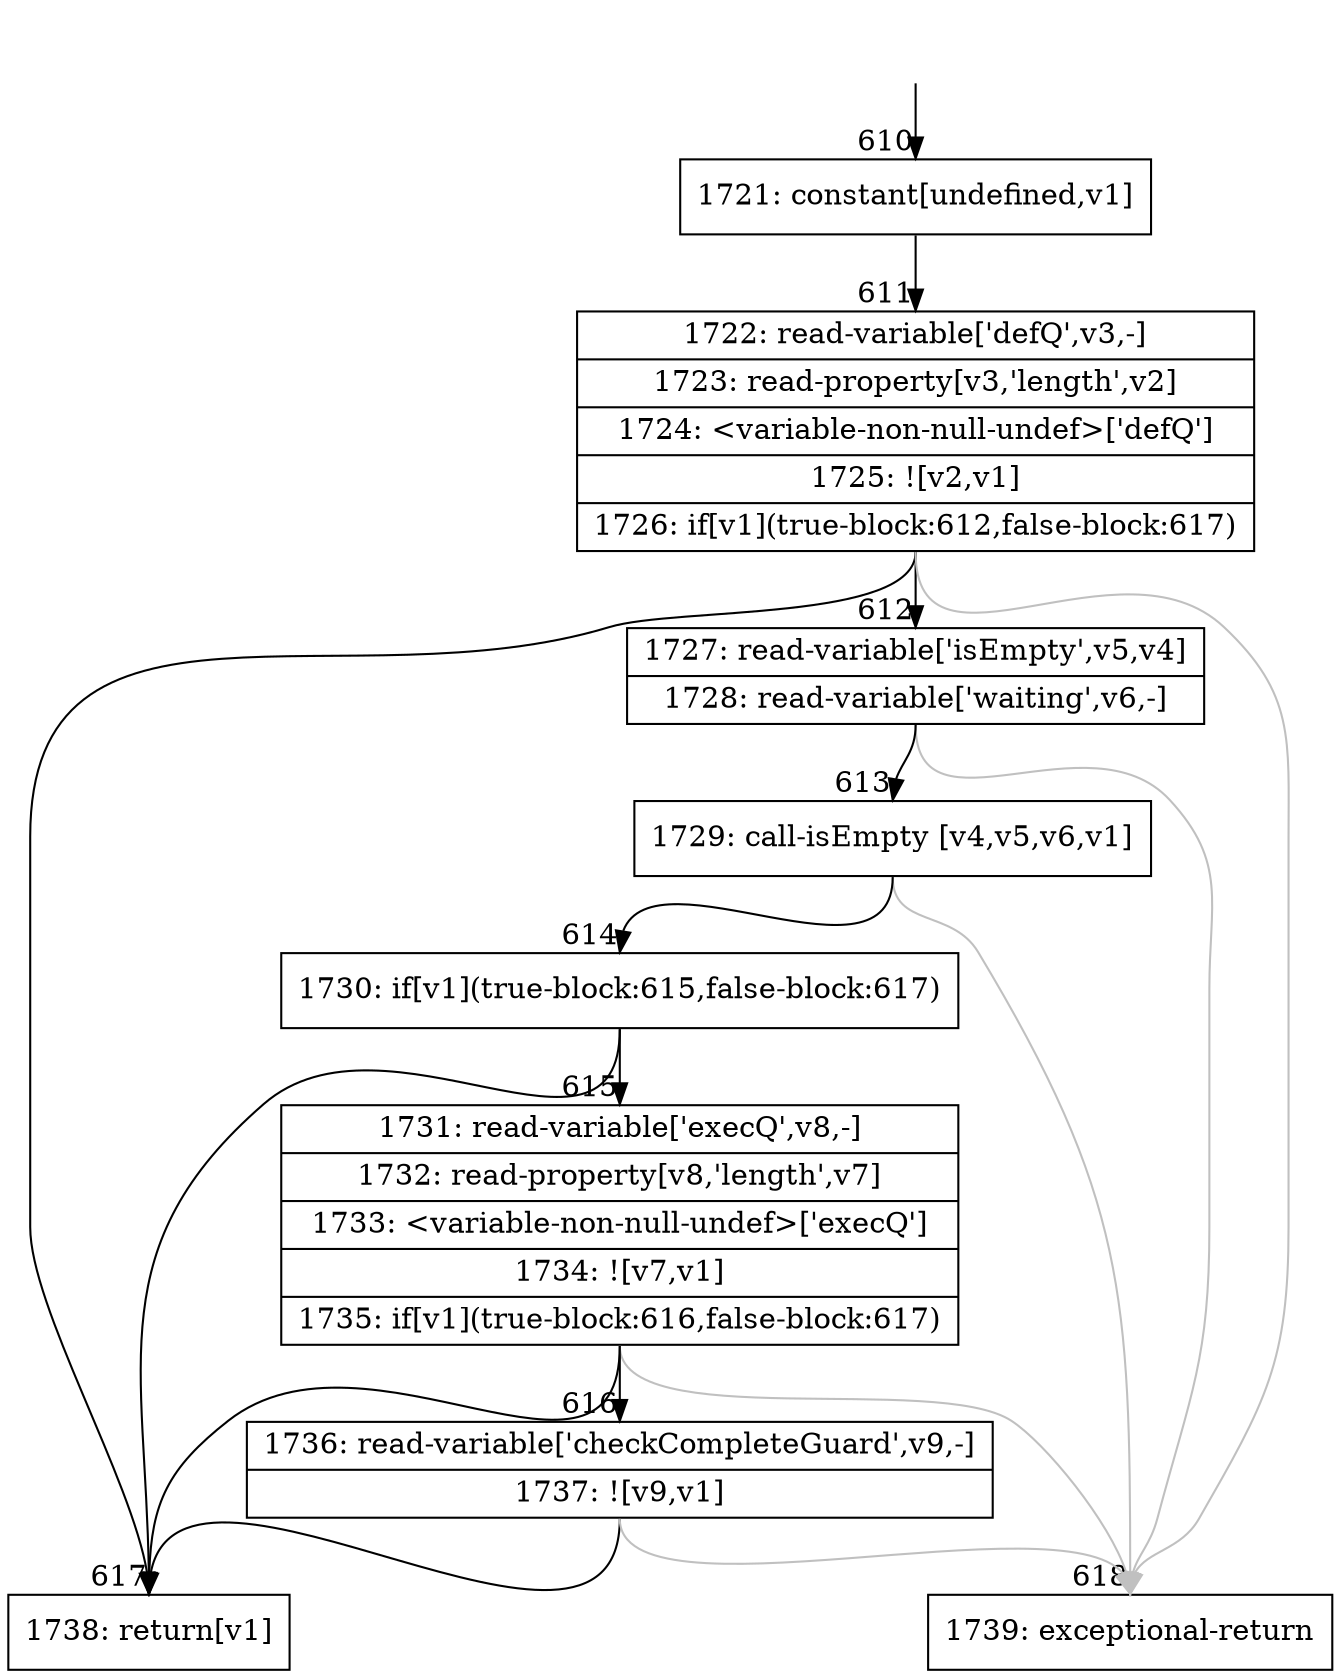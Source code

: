 digraph {
rankdir="TD"
BB_entry52[shape=none,label=""];
BB_entry52 -> BB610 [tailport=s, headport=n, headlabel="    610"]
BB610 [shape=record label="{1721: constant[undefined,v1]}" ] 
BB610 -> BB611 [tailport=s, headport=n, headlabel="      611"]
BB611 [shape=record label="{1722: read-variable['defQ',v3,-]|1723: read-property[v3,'length',v2]|1724: \<variable-non-null-undef\>['defQ']|1725: ![v2,v1]|1726: if[v1](true-block:612,false-block:617)}" ] 
BB611 -> BB617 [tailport=s, headport=n, headlabel="      617"]
BB611 -> BB612 [tailport=s, headport=n, headlabel="      612"]
BB611 -> BB618 [tailport=s, headport=n, color=gray, headlabel="      618"]
BB612 [shape=record label="{1727: read-variable['isEmpty',v5,v4]|1728: read-variable['waiting',v6,-]}" ] 
BB612 -> BB613 [tailport=s, headport=n, headlabel="      613"]
BB612 -> BB618 [tailport=s, headport=n, color=gray]
BB613 [shape=record label="{1729: call-isEmpty [v4,v5,v6,v1]}" ] 
BB613 -> BB614 [tailport=s, headport=n, headlabel="      614"]
BB613 -> BB618 [tailport=s, headport=n, color=gray]
BB614 [shape=record label="{1730: if[v1](true-block:615,false-block:617)}" ] 
BB614 -> BB617 [tailport=s, headport=n]
BB614 -> BB615 [tailport=s, headport=n, headlabel="      615"]
BB615 [shape=record label="{1731: read-variable['execQ',v8,-]|1732: read-property[v8,'length',v7]|1733: \<variable-non-null-undef\>['execQ']|1734: ![v7,v1]|1735: if[v1](true-block:616,false-block:617)}" ] 
BB615 -> BB617 [tailport=s, headport=n]
BB615 -> BB616 [tailport=s, headport=n, headlabel="      616"]
BB615 -> BB618 [tailport=s, headport=n, color=gray]
BB616 [shape=record label="{1736: read-variable['checkCompleteGuard',v9,-]|1737: ![v9,v1]}" ] 
BB616 -> BB617 [tailport=s, headport=n]
BB616 -> BB618 [tailport=s, headport=n, color=gray]
BB617 [shape=record label="{1738: return[v1]}" ] 
BB618 [shape=record label="{1739: exceptional-return}" ] 
//#$~ 931
}
